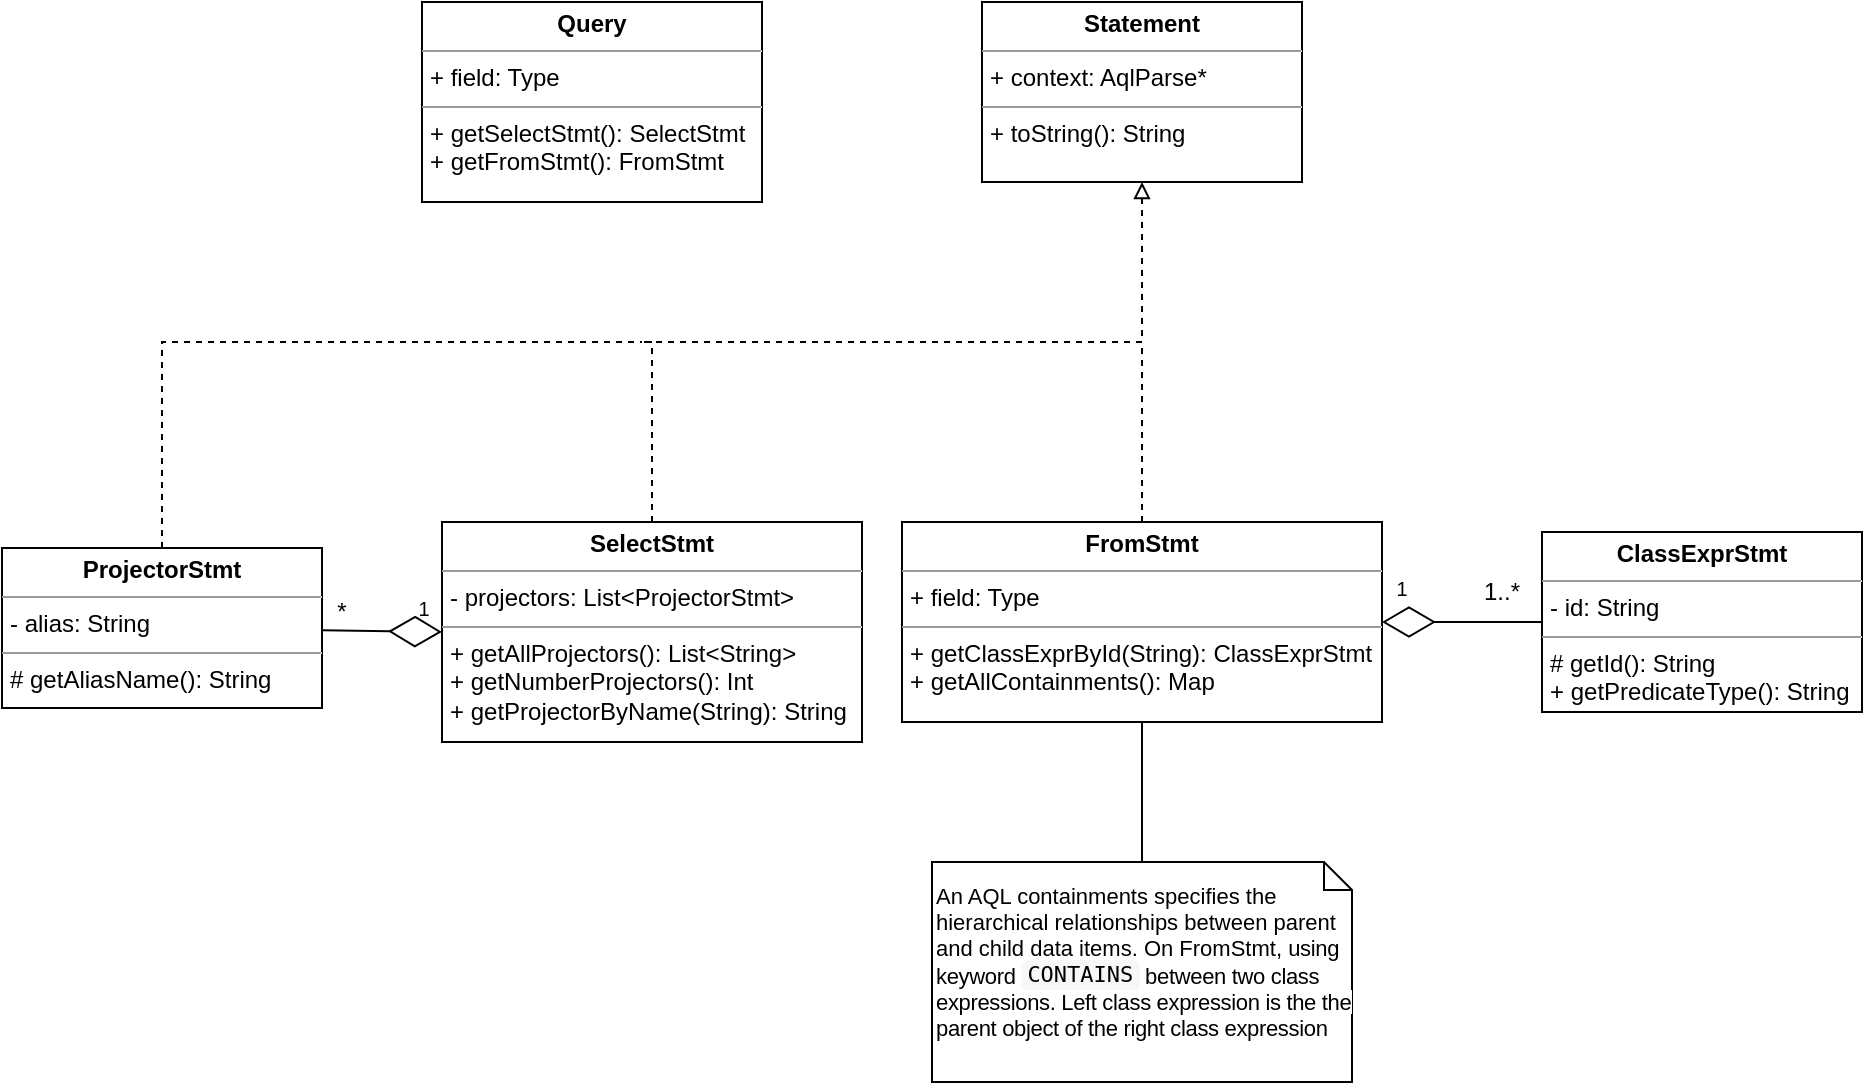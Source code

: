 <mxfile version="12.1.9" type="device" pages="1"><diagram id="H4tOdaT-UlsmTlKpT0Ws" name="Page-1"><mxGraphModel dx="2506" dy="851" grid="1" gridSize="10" guides="1" tooltips="1" connect="1" arrows="1" fold="1" page="1" pageScale="1" pageWidth="850" pageHeight="1100" math="0" shadow="0"><root><mxCell id="0"/><mxCell id="1" parent="0"/><mxCell id="Fg4m7rFlcuv6cKyJIZdu-1" value="&lt;p style=&quot;margin: 0px ; margin-top: 4px ; text-align: center&quot;&gt;&lt;b&gt;Query&lt;/b&gt;&lt;/p&gt;&lt;hr size=&quot;1&quot;&gt;&lt;p style=&quot;margin: 0px ; margin-left: 4px&quot;&gt;+ field: Type&lt;/p&gt;&lt;hr size=&quot;1&quot;&gt;&lt;p style=&quot;margin: 0px ; margin-left: 4px&quot;&gt;+ getSelectStmt(): SelectStmt&lt;/p&gt;&lt;p style=&quot;margin: 0px ; margin-left: 4px&quot;&gt;+ getFromStmt(): FromStmt&lt;br&gt;&lt;/p&gt;" style="verticalAlign=top;align=left;overflow=fill;fontSize=12;fontFamily=Helvetica;html=1;" parent="1" vertex="1"><mxGeometry x="190" y="50" width="170" height="100" as="geometry"/></mxCell><mxCell id="Fg4m7rFlcuv6cKyJIZdu-2" value="&lt;p style=&quot;margin: 0px ; margin-top: 4px ; text-align: center&quot;&gt;&lt;b&gt;SelectStmt&lt;/b&gt;&lt;br&gt;&lt;/p&gt;&lt;hr size=&quot;1&quot;&gt;&lt;p style=&quot;margin: 0px ; margin-left: 4px&quot;&gt;- projectors: List&amp;lt;ProjectorStmt&amp;gt;&lt;br&gt;&lt;/p&gt;&lt;hr size=&quot;1&quot;&gt;&lt;p style=&quot;margin: 0px ; margin-left: 4px&quot;&gt;+ getAllProjectors(): List&amp;lt;String&amp;gt;&lt;/p&gt;&lt;p style=&quot;margin: 0px ; margin-left: 4px&quot;&gt;+ getNumberProjectors(): Int&lt;/p&gt;&lt;p style=&quot;margin: 0px ; margin-left: 4px&quot;&gt;+ getProjectorByName(String): String&lt;/p&gt;" style="verticalAlign=top;align=left;overflow=fill;fontSize=12;fontFamily=Helvetica;html=1;" parent="1" vertex="1"><mxGeometry x="200" y="310" width="210" height="110" as="geometry"/></mxCell><mxCell id="Fg4m7rFlcuv6cKyJIZdu-5" value="&lt;p style=&quot;margin: 0px ; margin-top: 4px ; text-align: center&quot;&gt;&lt;b&gt;Statement&lt;/b&gt;&lt;/p&gt;&lt;hr size=&quot;1&quot;&gt;&lt;p style=&quot;margin: 0px ; margin-left: 4px&quot;&gt;+ context: AqlParse*&lt;/p&gt;&lt;hr size=&quot;1&quot;&gt;&lt;p style=&quot;margin: 0px ; margin-left: 4px&quot;&gt;+ toString(): String&lt;/p&gt;" style="verticalAlign=top;align=left;overflow=fill;fontSize=12;fontFamily=Helvetica;html=1;" parent="1" vertex="1"><mxGeometry x="470" y="50" width="160" height="90" as="geometry"/></mxCell><mxCell id="Fg4m7rFlcuv6cKyJIZdu-6" value="" style="endArrow=block;dashed=1;endFill=0;html=1;entryX=0.5;entryY=1;entryDx=0;entryDy=0;exitX=0.5;exitY=0;exitDx=0;exitDy=0;edgeStyle=orthogonalEdgeStyle;rounded=0;" parent="1" source="Fg4m7rFlcuv6cKyJIZdu-2" target="Fg4m7rFlcuv6cKyJIZdu-5" edge="1"><mxGeometry width="160" relative="1" as="geometry"><mxPoint x="440" y="210" as="sourcePoint"/><mxPoint x="600" y="210" as="targetPoint"/><Array as="points"><mxPoint x="300" y="220"/><mxPoint x="520" y="220"/></Array></mxGeometry></mxCell><mxCell id="Fg4m7rFlcuv6cKyJIZdu-13" style="edgeStyle=orthogonalEdgeStyle;rounded=0;orthogonalLoop=1;jettySize=auto;html=1;exitX=0.5;exitY=0;exitDx=0;exitDy=0;dashed=1;startArrow=none;startFill=0;endArrow=none;endFill=0;strokeWidth=1;" parent="1" source="Fg4m7rFlcuv6cKyJIZdu-7" edge="1"><mxGeometry relative="1" as="geometry"><mxPoint x="550" y="220" as="targetPoint"/></mxGeometry></mxCell><mxCell id="Fg4m7rFlcuv6cKyJIZdu-7" value="&lt;p style=&quot;margin: 0px ; margin-top: 4px ; text-align: center&quot;&gt;&lt;b&gt;FromStmt&lt;/b&gt;&lt;br&gt;&lt;/p&gt;&lt;hr size=&quot;1&quot;&gt;&lt;p style=&quot;margin: 0px ; margin-left: 4px&quot;&gt;+ field: Type&lt;/p&gt;&lt;hr size=&quot;1&quot;&gt;&lt;p style=&quot;margin: 0px ; margin-left: 4px&quot;&gt;+ getClassExprById(String): ClassExprStmt&lt;/p&gt;&lt;p style=&quot;margin: 0px ; margin-left: 4px&quot;&gt;+ getAllContainments(): Map&lt;br&gt;&lt;/p&gt;" style="verticalAlign=top;align=left;overflow=fill;fontSize=12;fontFamily=Helvetica;html=1;" parent="1" vertex="1"><mxGeometry x="430" y="310" width="240" height="100" as="geometry"/></mxCell><mxCell id="Fg4m7rFlcuv6cKyJIZdu-17" style="edgeStyle=orthogonalEdgeStyle;rounded=0;orthogonalLoop=1;jettySize=auto;html=1;dashed=1;startArrow=none;startFill=0;endArrow=none;endFill=0;strokeWidth=1;exitX=0.5;exitY=0;exitDx=0;exitDy=0;" parent="1" source="Fg4m7rFlcuv6cKyJIZdu-14" edge="1"><mxGeometry relative="1" as="geometry"><mxPoint x="300" y="220" as="targetPoint"/><Array as="points"><mxPoint x="60" y="220"/></Array></mxGeometry></mxCell><mxCell id="Fg4m7rFlcuv6cKyJIZdu-14" value="&lt;p style=&quot;margin: 0px ; margin-top: 4px ; text-align: center&quot;&gt;&lt;b&gt;ProjectorStmt&lt;/b&gt;&lt;br&gt;&lt;/p&gt;&lt;hr size=&quot;1&quot;&gt;&lt;p style=&quot;margin: 0px ; margin-left: 4px&quot;&gt;- alias: String&lt;br&gt;&lt;/p&gt;&lt;hr size=&quot;1&quot;&gt;&lt;p style=&quot;margin: 0px ; margin-left: 4px&quot;&gt;&lt;span&gt;# getAliasName(): String&lt;/span&gt;&lt;br&gt;&lt;/p&gt;" style="verticalAlign=top;align=left;overflow=fill;fontSize=12;fontFamily=Helvetica;html=1;" parent="1" vertex="1"><mxGeometry x="-20" y="323" width="160" height="80" as="geometry"/></mxCell><mxCell id="Fg4m7rFlcuv6cKyJIZdu-16" value="" style="endArrow=diamondThin;endFill=0;endSize=24;html=1;strokeWidth=1;entryX=0;entryY=0.5;entryDx=0;entryDy=0;" parent="1" source="Fg4m7rFlcuv6cKyJIZdu-14" target="Fg4m7rFlcuv6cKyJIZdu-2" edge="1"><mxGeometry width="160" relative="1" as="geometry"><mxPoint x="60" y="470" as="sourcePoint"/><mxPoint x="220" y="470" as="targetPoint"/></mxGeometry></mxCell><mxCell id="SdZmSiWOAvcWDPozLOkC-9" value="*" style="text;html=1;strokeColor=none;fillColor=none;align=center;verticalAlign=middle;whiteSpace=wrap;rounded=0;" vertex="1" parent="1"><mxGeometry x="130" y="345" width="40" height="20" as="geometry"/></mxCell><mxCell id="SdZmSiWOAvcWDPozLOkC-10" value="1" style="text;html=1;strokeColor=none;fillColor=none;align=center;verticalAlign=middle;whiteSpace=wrap;rounded=0;fontSize=10;" vertex="1" parent="1"><mxGeometry x="171" y="343" width="40" height="20" as="geometry"/></mxCell><mxCell id="SdZmSiWOAvcWDPozLOkC-12" value="&lt;p style=&quot;margin: 0px ; margin-top: 4px ; text-align: center&quot;&gt;&lt;b&gt;ClassExprStmt&lt;/b&gt;&lt;br&gt;&lt;/p&gt;&lt;hr size=&quot;1&quot;&gt;&lt;p style=&quot;margin: 0px ; margin-left: 4px&quot;&gt;- id: String&lt;/p&gt;&lt;hr size=&quot;1&quot;&gt;&lt;p style=&quot;margin: 0px ; margin-left: 4px&quot;&gt;# getId(): String&lt;/p&gt;&lt;p style=&quot;margin: 0px ; margin-left: 4px&quot;&gt;+ getPredicateType(): String&lt;br&gt;&lt;/p&gt;" style="verticalAlign=top;align=left;overflow=fill;fontSize=12;fontFamily=Helvetica;html=1;" vertex="1" parent="1"><mxGeometry x="750" y="315" width="160" height="90" as="geometry"/></mxCell><mxCell id="SdZmSiWOAvcWDPozLOkC-13" value="" style="endArrow=diamondThin;endFill=0;endSize=24;html=1;entryX=1;entryY=0.5;entryDx=0;entryDy=0;" edge="1" parent="1" source="SdZmSiWOAvcWDPozLOkC-12" target="Fg4m7rFlcuv6cKyJIZdu-7"><mxGeometry width="160" relative="1" as="geometry"><mxPoint x="620" y="410" as="sourcePoint"/><mxPoint x="780" y="410" as="targetPoint"/></mxGeometry></mxCell><mxCell id="SdZmSiWOAvcWDPozLOkC-16" value="1" style="text;html=1;strokeColor=none;fillColor=none;align=center;verticalAlign=middle;whiteSpace=wrap;rounded=0;fontSize=10;" vertex="1" parent="1"><mxGeometry x="660" y="333" width="40" height="20" as="geometry"/></mxCell><mxCell id="SdZmSiWOAvcWDPozLOkC-18" value="1..*" style="text;html=1;strokeColor=none;fillColor=none;align=center;verticalAlign=middle;whiteSpace=wrap;rounded=0;" vertex="1" parent="1"><mxGeometry x="710" y="335" width="40" height="20" as="geometry"/></mxCell><mxCell id="SdZmSiWOAvcWDPozLOkC-20" style="rounded=0;orthogonalLoop=1;jettySize=auto;html=1;exitX=0.5;exitY=0;exitDx=0;exitDy=0;exitPerimeter=0;entryX=0.5;entryY=1;entryDx=0;entryDy=0;fontSize=10;endArrow=none;endFill=0;" edge="1" parent="1" source="SdZmSiWOAvcWDPozLOkC-19" target="Fg4m7rFlcuv6cKyJIZdu-7"><mxGeometry relative="1" as="geometry"/></mxCell><mxCell id="SdZmSiWOAvcWDPozLOkC-19" value="&lt;p&gt;&lt;font style=&quot;font-size: 11px&quot;&gt;An AQL containments specifies the hierarchical relationships between parent and child data items. On FromStmt,&amp;nbsp;&lt;span style=&quot;letter-spacing: -0.168px ; background-color: rgb(255 , 255 , 255)&quot;&gt;using keyword&amp;nbsp;&lt;/span&gt;&lt;code style=&quot;box-sizing: border-box ; letter-spacing: 0px ; padding: 0.1em 0.5ex ; word-spacing: -0.15em ; background-color: rgb(247 , 247 , 248) ; border-radius: 4px ; line-height: 1.2&quot;&gt;CONTAINS&lt;/code&gt;&lt;span style=&quot;letter-spacing: -0.168px ; background-color: rgb(255 , 255 , 255)&quot;&gt;&amp;nbsp;between two class expressions. Left class expression is the the parent object of the right class expression&lt;/span&gt;&lt;/font&gt;&lt;/p&gt;" style="shape=note;whiteSpace=wrap;html=1;size=14;verticalAlign=top;align=left;spacingTop=-6;fontSize=10;" vertex="1" parent="1"><mxGeometry x="445" y="480" width="210" height="110" as="geometry"/></mxCell></root></mxGraphModel></diagram></mxfile>